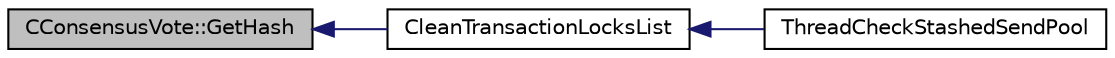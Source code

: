 digraph "CConsensusVote::GetHash"
{
  edge [fontname="Helvetica",fontsize="10",labelfontname="Helvetica",labelfontsize="10"];
  node [fontname="Helvetica",fontsize="10",shape=record];
  rankdir="LR";
  Node1 [label="CConsensusVote::GetHash",height=0.2,width=0.4,color="black", fillcolor="grey75", style="filled", fontcolor="black"];
  Node1 -> Node2 [dir="back",color="midnightblue",fontsize="10",style="solid",fontname="Helvetica"];
  Node2 [label="CleanTransactionLocksList",height=0.2,width=0.4,color="black", fillcolor="white", style="filled",URL="$d6/d5f/instantx_8h.html#afede7ddd9c324103f27d52a2a3b75b1c"];
  Node2 -> Node3 [dir="back",color="midnightblue",fontsize="10",style="solid",fontname="Helvetica"];
  Node3 [label="ThreadCheckStashedSendPool",height=0.2,width=0.4,color="black", fillcolor="white", style="filled",URL="$d9/dbc/stashedsend_8h.html#ab583ddc86effded8432ea5387f77d883"];
}
